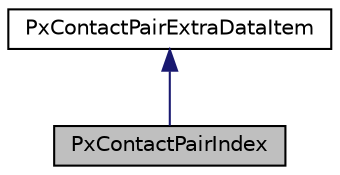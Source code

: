digraph "PxContactPairIndex"
{
  edge [fontname="Helvetica",fontsize="10",labelfontname="Helvetica",labelfontsize="10"];
  node [fontname="Helvetica",fontsize="10",shape=record];
  Node2 [label="PxContactPairIndex",height=0.2,width=0.4,color="black", fillcolor="grey75", style="filled", fontcolor="black"];
  Node3 -> Node2 [dir="back",color="midnightblue",fontsize="10",style="solid",fontname="Helvetica"];
  Node3 [label="PxContactPairExtraDataItem",height=0.2,width=0.4,color="black", fillcolor="white", style="filled",URL="$structPxContactPairExtraDataItem.html",tooltip="Base class for items in the extra data stream of contact pairs. "];
}
